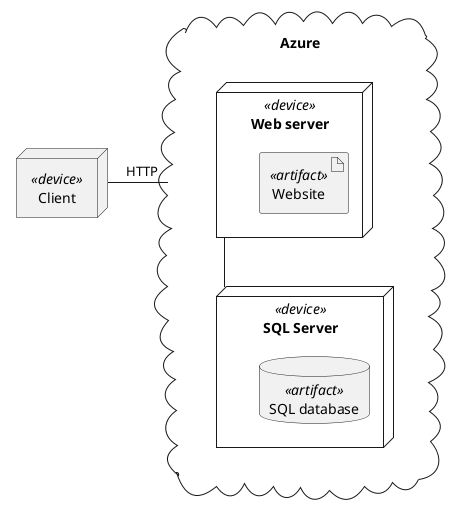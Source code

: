 /' https://plantuml.com/deployment-diagram '/
@startuml deployment-diagram

cloud Azure {
    node "Web server" as WebServer <<device>> {
        artifact Website <<artifact>>
    }
    node "SQL Server" as DbServer <<device>> {
        database "SQL database" as AzureDB <<artifact>>
    }
    WebServer -- DbServer
}
node Client <<device>>
Client - Azure : HTTP
@enduml